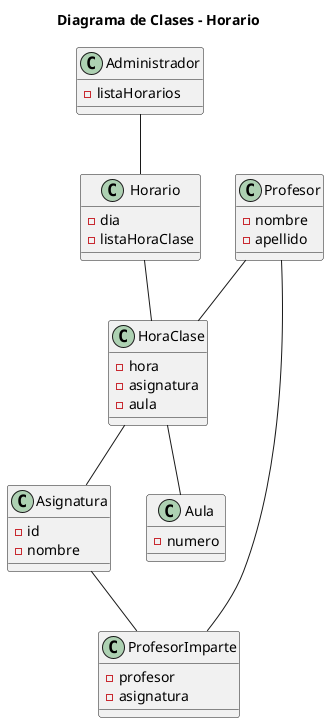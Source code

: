@startuml
title Diagrama de Clases - Horario

class Administrador {
    - listaHorarios
}
class Profesor {
    - nombre
    - apellido
}
class Asignatura {
    - id
    - nombre
}
class Aula {
    - numero
}
class Horario {
    - dia
    - listaHoraClase
}
class HoraClase {
    - hora
    - asignatura
    - aula
}
class ProfesorImparte {
    - profesor
    - asignatura
}

Administrador -- Horario
Horario -- HoraClase
HoraClase -- Asignatura
HoraClase -- Aula
Profesor -- HoraClase
Profesor -- ProfesorImparte
Asignatura -- ProfesorImparte

@enduml
